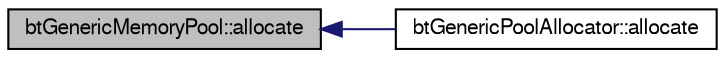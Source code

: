 digraph G
{
  bgcolor="transparent";
  edge [fontname="FreeSans",fontsize=10,labelfontname="FreeSans",labelfontsize=10];
  node [fontname="FreeSans",fontsize=10,shape=record];
  rankdir=LR;
  Node1 [label="btGenericMemoryPool::allocate",height=0.2,width=0.4,color="black", fillcolor="grey75", style="filled" fontcolor="black"];
  Node1 -> Node2 [dir=back,color="midnightblue",fontsize=10,style="solid"];
  Node2 [label="btGenericPoolAllocator::allocate",height=0.2,width=0.4,color="black",URL="$classbt_generic_pool_allocator.html#e07307fd61ffa9ce47b5f198b87d17e1",tooltip="Allocates memory in pool."];
}
